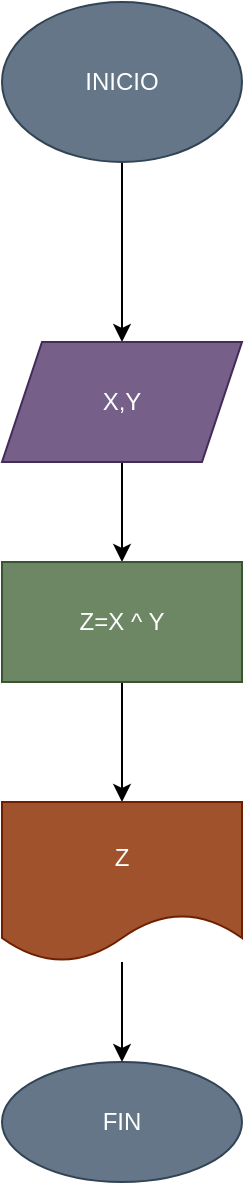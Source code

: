 <mxfile>
    <diagram id="d0CTY9ueOHDQt3uJwgE9" name="Page-1">
        <mxGraphModel dx="564" dy="460" grid="1" gridSize="10" guides="1" tooltips="1" connect="1" arrows="1" fold="1" page="1" pageScale="1" pageWidth="827" pageHeight="1169" math="0" shadow="0">
            <root>
                <mxCell id="0"/>
                <mxCell id="1" parent="0"/>
                <mxCell id="4" value="" style="edgeStyle=none;html=1;" edge="1" parent="1" source="2" target="3">
                    <mxGeometry relative="1" as="geometry"/>
                </mxCell>
                <mxCell id="2" value="INICIO" style="ellipse;whiteSpace=wrap;html=1;fillColor=#647687;strokeColor=#314354;fontColor=#ffffff;" vertex="1" parent="1">
                    <mxGeometry x="220" y="80" width="120" height="80" as="geometry"/>
                </mxCell>
                <mxCell id="6" value="" style="edgeStyle=none;html=1;" edge="1" parent="1" source="3" target="5">
                    <mxGeometry relative="1" as="geometry"/>
                </mxCell>
                <mxCell id="3" value="X,Y" style="shape=parallelogram;perimeter=parallelogramPerimeter;whiteSpace=wrap;html=1;fixedSize=1;fillColor=#76608a;fontColor=#ffffff;strokeColor=#432D57;" vertex="1" parent="1">
                    <mxGeometry x="220" y="250" width="120" height="60" as="geometry"/>
                </mxCell>
                <mxCell id="8" value="" style="edgeStyle=none;html=1;" edge="1" parent="1" source="5" target="7">
                    <mxGeometry relative="1" as="geometry"/>
                </mxCell>
                <mxCell id="5" value="Z=X ^ Y" style="whiteSpace=wrap;html=1;fillColor=#6d8764;fontColor=#ffffff;strokeColor=#3A5431;" vertex="1" parent="1">
                    <mxGeometry x="220" y="360" width="120" height="60" as="geometry"/>
                </mxCell>
                <mxCell id="10" value="" style="edgeStyle=none;html=1;" edge="1" parent="1" source="7" target="9">
                    <mxGeometry relative="1" as="geometry"/>
                </mxCell>
                <mxCell id="7" value="Z" style="shape=document;whiteSpace=wrap;html=1;boundedLbl=1;fillColor=#a0522d;fontColor=#ffffff;strokeColor=#6D1F00;" vertex="1" parent="1">
                    <mxGeometry x="220" y="480" width="120" height="80" as="geometry"/>
                </mxCell>
                <mxCell id="9" value="FIN" style="ellipse;whiteSpace=wrap;html=1;fillColor=#647687;fontColor=#ffffff;strokeColor=#314354;" vertex="1" parent="1">
                    <mxGeometry x="220" y="610" width="120" height="60" as="geometry"/>
                </mxCell>
            </root>
        </mxGraphModel>
    </diagram>
</mxfile>